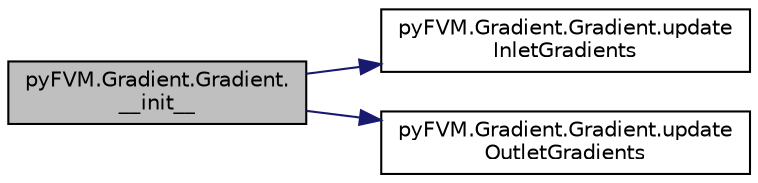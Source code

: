 digraph "pyFVM.Gradient.Gradient.__init__"
{
 // LATEX_PDF_SIZE
  edge [fontname="Helvetica",fontsize="10",labelfontname="Helvetica",labelfontsize="10"];
  node [fontname="Helvetica",fontsize="10",shape=record];
  rankdir="LR";
  Node0 [label="pyFVM.Gradient.Gradient.\l__init__",height=0.2,width=0.4,color="black", fillcolor="grey75", style="filled", fontcolor="black",tooltip=" "];
  Node0 -> Node1 [color="midnightblue",fontsize="10",style="solid",fontname="Helvetica"];
  Node1 [label="pyFVM.Gradient.Gradient.update\lInletGradients",height=0.2,width=0.4,color="black", fillcolor="white", style="filled",URL="$classpy_f_v_m_1_1_gradient_1_1_gradient.html#a7103975628f8e7b74db133370960d5d0",tooltip=" "];
  Node0 -> Node2 [color="midnightblue",fontsize="10",style="solid",fontname="Helvetica"];
  Node2 [label="pyFVM.Gradient.Gradient.update\lOutletGradients",height=0.2,width=0.4,color="black", fillcolor="white", style="filled",URL="$classpy_f_v_m_1_1_gradient_1_1_gradient.html#a55e60ae975b6c90d1b3163834fd527b2",tooltip=" "];
}
